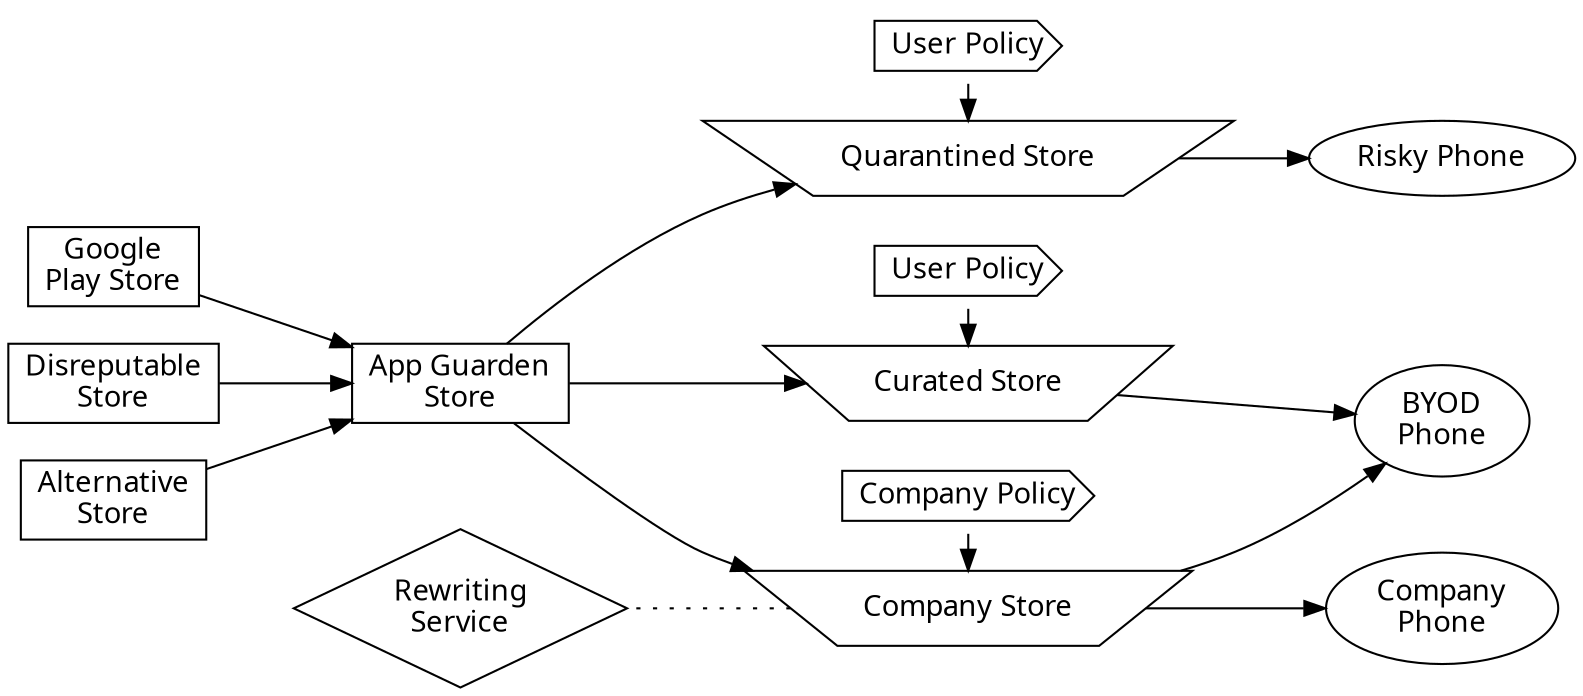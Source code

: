 digraph appguardenstore {
  overlap = false;
  splines = true;
  rankdir = LR;

  PlayStore [label="Google\nPlay Store"  shape=box          fontname="LMSans10-Regular"];
  MalwStore [label="Disreputable\nStore" shape=box          fontname="LMSans10-Regular"];
  AltStore  [label="Alternative\nStore"  shape=box          fontname="LMSans10-Regular"];
  AGStore   [label="App Guarden\nStore"  shape=box          fontname="LMSans10-Regular"];
  PStore1   [label="Quarantined Store"   shape=invtrapezium fontname="LMSans10-Regular"];
  PStore2   [label="Company Store"       shape=invtrapezium fontname="LMSans10-Regular"];
  PStore3   [label="Curated Store"       shape=invtrapezium fontname="LMSans10-Regular"];
  pol1      [label="User Policy"         shape=cds          fontname="LMSans10-Regular"];
  pol2      [label="Company Policy"      shape=cds          fontname="LMSans10-Regular"];
  pol3      [label="User Policy"         shape=cds          fontname="LMSans10-Regular"];
  phone1    [label="Risky Phone"         shape=oval         fontname="LMSans10-Regular"];
  phone2    [label="Company\nPhone"      shape=oval         fontname="LMSans10-Regular"];
  phone3    [label="BYOD\nPhone"         shape=oval         fontname="LMSans10-Regular"];
  service   [label="Rewriting\nService"  shape=diamond      fontname="LMSans10-Regular"];
  
  PlayStore -> AGStore;
  MalwStore -> AGStore;
  AltStore  -> AGStore;
  AGStore   -> PStore1;
  AGStore   -> PStore2;
  AGStore   -> PStore3;
  pol1      -> PStore1 -> phone1;
  pol2      -> PStore2 -> phone2;
  pol3      -> PStore3 -> phone3;
  PStore2   -> phone3;
  PStore2   -> service [dir=none style=dotted];

  {rank=same; pol1 PStore1} {rank=same pol2 PStore2} {rank=same pol3 PStore3}
  {rank=same; PlayStore MalwStore}
  {rank=same; AGStore service}

}

